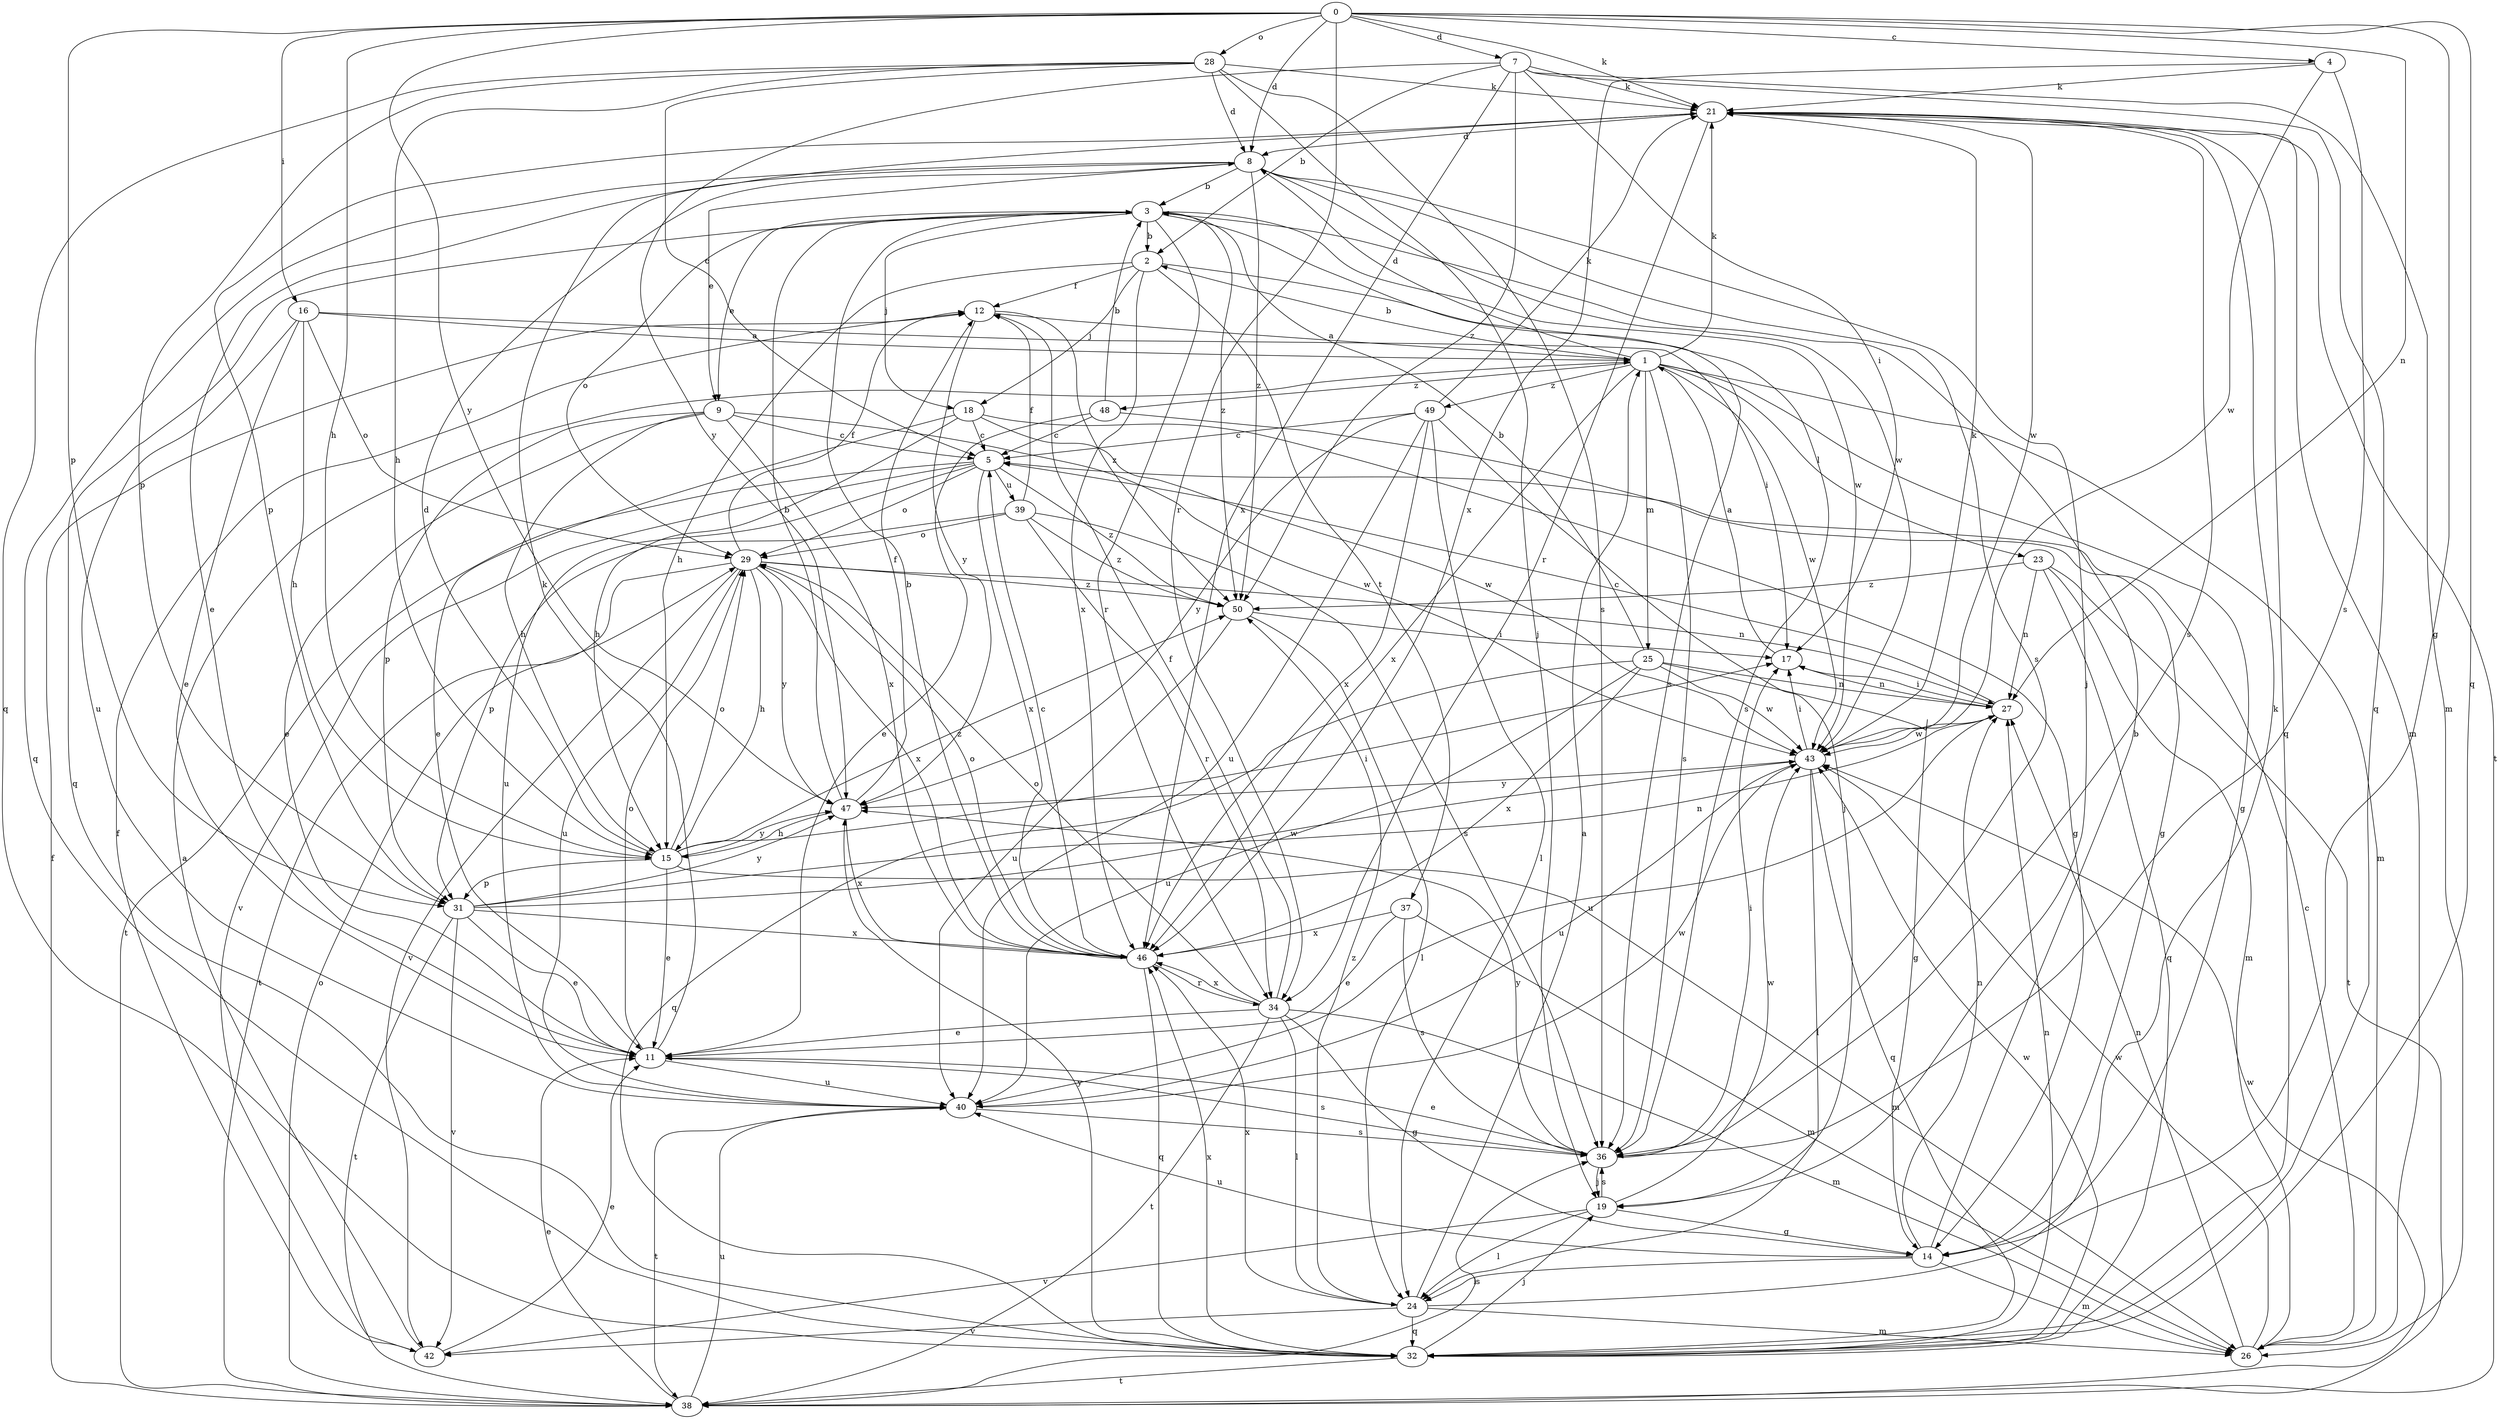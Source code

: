 strict digraph  {
0;
1;
2;
3;
4;
5;
7;
8;
9;
11;
12;
14;
15;
16;
17;
18;
19;
21;
23;
24;
25;
26;
27;
28;
29;
31;
32;
34;
36;
37;
38;
39;
40;
42;
43;
46;
47;
48;
49;
50;
0 -> 4  [label=c];
0 -> 7  [label=d];
0 -> 8  [label=d];
0 -> 14  [label=g];
0 -> 15  [label=h];
0 -> 16  [label=i];
0 -> 21  [label=k];
0 -> 27  [label=n];
0 -> 28  [label=o];
0 -> 31  [label=p];
0 -> 32  [label=q];
0 -> 34  [label=r];
0 -> 47  [label=y];
1 -> 2  [label=b];
1 -> 8  [label=d];
1 -> 14  [label=g];
1 -> 21  [label=k];
1 -> 23  [label=l];
1 -> 25  [label=m];
1 -> 26  [label=m];
1 -> 36  [label=s];
1 -> 43  [label=w];
1 -> 46  [label=x];
1 -> 48  [label=z];
1 -> 49  [label=z];
2 -> 12  [label=f];
2 -> 15  [label=h];
2 -> 18  [label=j];
2 -> 36  [label=s];
2 -> 37  [label=t];
2 -> 46  [label=x];
3 -> 2  [label=b];
3 -> 9  [label=e];
3 -> 18  [label=j];
3 -> 29  [label=o];
3 -> 32  [label=q];
3 -> 34  [label=r];
3 -> 36  [label=s];
3 -> 43  [label=w];
3 -> 50  [label=z];
4 -> 21  [label=k];
4 -> 36  [label=s];
4 -> 43  [label=w];
4 -> 46  [label=x];
5 -> 29  [label=o];
5 -> 38  [label=t];
5 -> 39  [label=u];
5 -> 40  [label=u];
5 -> 42  [label=v];
5 -> 46  [label=x];
5 -> 50  [label=z];
7 -> 2  [label=b];
7 -> 17  [label=i];
7 -> 21  [label=k];
7 -> 26  [label=m];
7 -> 32  [label=q];
7 -> 46  [label=x];
7 -> 47  [label=y];
7 -> 50  [label=z];
8 -> 3  [label=b];
8 -> 9  [label=e];
8 -> 11  [label=e];
8 -> 19  [label=j];
8 -> 32  [label=q];
8 -> 36  [label=s];
8 -> 43  [label=w];
8 -> 50  [label=z];
9 -> 5  [label=c];
9 -> 11  [label=e];
9 -> 15  [label=h];
9 -> 31  [label=p];
9 -> 43  [label=w];
9 -> 46  [label=x];
11 -> 21  [label=k];
11 -> 29  [label=o];
11 -> 36  [label=s];
11 -> 40  [label=u];
12 -> 1  [label=a];
12 -> 47  [label=y];
12 -> 50  [label=z];
14 -> 3  [label=b];
14 -> 24  [label=l];
14 -> 26  [label=m];
14 -> 27  [label=n];
14 -> 40  [label=u];
15 -> 8  [label=d];
15 -> 11  [label=e];
15 -> 17  [label=i];
15 -> 26  [label=m];
15 -> 29  [label=o];
15 -> 31  [label=p];
15 -> 47  [label=y];
15 -> 50  [label=z];
16 -> 1  [label=a];
16 -> 11  [label=e];
16 -> 15  [label=h];
16 -> 17  [label=i];
16 -> 29  [label=o];
16 -> 40  [label=u];
17 -> 1  [label=a];
17 -> 27  [label=n];
18 -> 5  [label=c];
18 -> 11  [label=e];
18 -> 14  [label=g];
18 -> 15  [label=h];
18 -> 43  [label=w];
19 -> 14  [label=g];
19 -> 24  [label=l];
19 -> 36  [label=s];
19 -> 42  [label=v];
19 -> 43  [label=w];
21 -> 8  [label=d];
21 -> 26  [label=m];
21 -> 31  [label=p];
21 -> 32  [label=q];
21 -> 34  [label=r];
21 -> 36  [label=s];
21 -> 38  [label=t];
21 -> 43  [label=w];
23 -> 26  [label=m];
23 -> 27  [label=n];
23 -> 32  [label=q];
23 -> 38  [label=t];
23 -> 50  [label=z];
24 -> 1  [label=a];
24 -> 21  [label=k];
24 -> 26  [label=m];
24 -> 32  [label=q];
24 -> 42  [label=v];
24 -> 46  [label=x];
24 -> 50  [label=z];
25 -> 3  [label=b];
25 -> 14  [label=g];
25 -> 27  [label=n];
25 -> 32  [label=q];
25 -> 40  [label=u];
25 -> 43  [label=w];
25 -> 46  [label=x];
26 -> 5  [label=c];
26 -> 27  [label=n];
26 -> 43  [label=w];
27 -> 5  [label=c];
27 -> 17  [label=i];
27 -> 40  [label=u];
27 -> 43  [label=w];
28 -> 5  [label=c];
28 -> 8  [label=d];
28 -> 15  [label=h];
28 -> 19  [label=j];
28 -> 21  [label=k];
28 -> 31  [label=p];
28 -> 32  [label=q];
28 -> 36  [label=s];
29 -> 12  [label=f];
29 -> 15  [label=h];
29 -> 27  [label=n];
29 -> 38  [label=t];
29 -> 40  [label=u];
29 -> 42  [label=v];
29 -> 46  [label=x];
29 -> 47  [label=y];
29 -> 50  [label=z];
31 -> 11  [label=e];
31 -> 27  [label=n];
31 -> 38  [label=t];
31 -> 42  [label=v];
31 -> 43  [label=w];
31 -> 46  [label=x];
31 -> 47  [label=y];
32 -> 19  [label=j];
32 -> 27  [label=n];
32 -> 38  [label=t];
32 -> 43  [label=w];
32 -> 46  [label=x];
32 -> 47  [label=y];
34 -> 11  [label=e];
34 -> 12  [label=f];
34 -> 14  [label=g];
34 -> 24  [label=l];
34 -> 26  [label=m];
34 -> 29  [label=o];
34 -> 38  [label=t];
34 -> 46  [label=x];
36 -> 11  [label=e];
36 -> 17  [label=i];
36 -> 19  [label=j];
36 -> 47  [label=y];
37 -> 11  [label=e];
37 -> 26  [label=m];
37 -> 36  [label=s];
37 -> 46  [label=x];
38 -> 11  [label=e];
38 -> 12  [label=f];
38 -> 29  [label=o];
38 -> 36  [label=s];
38 -> 40  [label=u];
38 -> 43  [label=w];
39 -> 12  [label=f];
39 -> 29  [label=o];
39 -> 31  [label=p];
39 -> 34  [label=r];
39 -> 36  [label=s];
39 -> 50  [label=z];
40 -> 36  [label=s];
40 -> 38  [label=t];
40 -> 43  [label=w];
42 -> 1  [label=a];
42 -> 11  [label=e];
42 -> 12  [label=f];
43 -> 17  [label=i];
43 -> 21  [label=k];
43 -> 24  [label=l];
43 -> 32  [label=q];
43 -> 40  [label=u];
43 -> 47  [label=y];
46 -> 3  [label=b];
46 -> 5  [label=c];
46 -> 29  [label=o];
46 -> 32  [label=q];
46 -> 34  [label=r];
47 -> 3  [label=b];
47 -> 12  [label=f];
47 -> 15  [label=h];
47 -> 46  [label=x];
48 -> 3  [label=b];
48 -> 5  [label=c];
48 -> 11  [label=e];
48 -> 14  [label=g];
49 -> 5  [label=c];
49 -> 19  [label=j];
49 -> 21  [label=k];
49 -> 24  [label=l];
49 -> 40  [label=u];
49 -> 46  [label=x];
49 -> 47  [label=y];
50 -> 17  [label=i];
50 -> 24  [label=l];
50 -> 40  [label=u];
}
